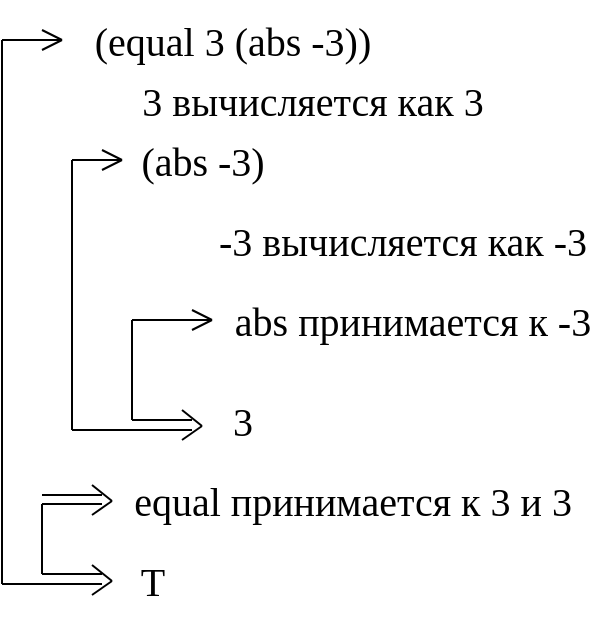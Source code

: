 <mxfile version="20.8.20" type="device"><diagram name="Trang-1" id="b3-Sf4GpCHVmlKhjPCfR"><mxGraphModel dx="784" dy="459" grid="1" gridSize="10" guides="1" tooltips="1" connect="1" arrows="1" fold="1" page="1" pageScale="1" pageWidth="827" pageHeight="1169" math="0" shadow="0"><root><mxCell id="0"/><mxCell id="1" parent="0"/><mxCell id="HfY6jWfx85sxKhrMZY9A-29" value="" style="endArrow=none;html=1;rounded=0;fontFamily=Times New Roman;fontSize=20;" edge="1" parent="1"><mxGeometry width="50" height="50" relative="1" as="geometry"><mxPoint x="110" y="80" as="sourcePoint"/><mxPoint x="100" y="85" as="targetPoint"/></mxGeometry></mxCell><mxCell id="HfY6jWfx85sxKhrMZY9A-1" value="" style="endArrow=none;html=1;rounded=0;" edge="1" parent="1"><mxGeometry width="50" height="50" relative="1" as="geometry"><mxPoint x="80" y="352" as="sourcePoint"/><mxPoint x="80" y="80" as="targetPoint"/></mxGeometry></mxCell><mxCell id="HfY6jWfx85sxKhrMZY9A-3" value="&lt;font face=&quot;Times New Roman&quot; style=&quot;font-size: 20px;&quot;&gt;(equal 3 (abs -3))&lt;/font&gt;" style="text;html=1;align=center;verticalAlign=middle;resizable=0;points=[];autosize=1;strokeColor=none;fillColor=none;" vertex="1" parent="1"><mxGeometry x="115" y="60" width="160" height="40" as="geometry"/></mxCell><mxCell id="HfY6jWfx85sxKhrMZY9A-4" value="3 вычисляется как 3" style="text;html=1;align=center;verticalAlign=middle;resizable=0;points=[];autosize=1;strokeColor=none;fillColor=none;fontSize=20;fontFamily=Times New Roman;" vertex="1" parent="1"><mxGeometry x="140" y="90" width="190" height="40" as="geometry"/></mxCell><mxCell id="HfY6jWfx85sxKhrMZY9A-5" value="3" style="text;html=1;align=center;verticalAlign=middle;resizable=0;points=[];autosize=1;strokeColor=none;fillColor=none;fontSize=20;fontFamily=Times New Roman;" vertex="1" parent="1"><mxGeometry x="185" y="250" width="30" height="40" as="geometry"/></mxCell><mxCell id="HfY6jWfx85sxKhrMZY9A-6" value="T" style="text;html=1;align=center;verticalAlign=middle;resizable=0;points=[];autosize=1;strokeColor=none;fillColor=none;fontSize=20;fontFamily=Times New Roman;" vertex="1" parent="1"><mxGeometry x="135" y="330" width="40" height="40" as="geometry"/></mxCell><mxCell id="HfY6jWfx85sxKhrMZY9A-7" value="-3 вычисляется как -3" style="text;html=1;align=center;verticalAlign=middle;resizable=0;points=[];autosize=1;strokeColor=none;fillColor=none;fontSize=20;fontFamily=Times New Roman;" vertex="1" parent="1"><mxGeometry x="175" y="160" width="210" height="40" as="geometry"/></mxCell><mxCell id="HfY6jWfx85sxKhrMZY9A-8" value="(abs -3)" style="text;html=1;align=center;verticalAlign=middle;resizable=0;points=[];autosize=1;strokeColor=none;fillColor=none;fontSize=20;fontFamily=Times New Roman;" vertex="1" parent="1"><mxGeometry x="135" y="120" width="90" height="40" as="geometry"/></mxCell><mxCell id="HfY6jWfx85sxKhrMZY9A-9" value="abs принимается к -3" style="text;html=1;align=center;verticalAlign=middle;resizable=0;points=[];autosize=1;strokeColor=none;fillColor=none;fontSize=20;fontFamily=Times New Roman;" vertex="1" parent="1"><mxGeometry x="185" y="200" width="200" height="40" as="geometry"/></mxCell><mxCell id="HfY6jWfx85sxKhrMZY9A-10" value="equal принимается к 3 и 3" style="text;html=1;align=center;verticalAlign=middle;resizable=0;points=[];autosize=1;strokeColor=none;fillColor=none;fontSize=20;fontFamily=Times New Roman;" vertex="1" parent="1"><mxGeometry x="135" y="290" width="240" height="40" as="geometry"/></mxCell><mxCell id="HfY6jWfx85sxKhrMZY9A-11" value="" style="endArrow=none;html=1;rounded=0;fontFamily=Times New Roman;fontSize=20;" edge="1" parent="1"><mxGeometry width="50" height="50" relative="1" as="geometry"><mxPoint x="115" y="275" as="sourcePoint"/><mxPoint x="115" y="140" as="targetPoint"/></mxGeometry></mxCell><mxCell id="HfY6jWfx85sxKhrMZY9A-14" value="" style="endArrow=none;html=1;rounded=0;fontFamily=Times New Roman;fontSize=20;" edge="1" parent="1"><mxGeometry width="50" height="50" relative="1" as="geometry"><mxPoint x="145" y="270" as="sourcePoint"/><mxPoint x="145" y="220" as="targetPoint"/></mxGeometry></mxCell><mxCell id="HfY6jWfx85sxKhrMZY9A-16" value="" style="endArrow=none;html=1;rounded=0;fontFamily=Times New Roman;fontSize=20;" edge="1" parent="1"><mxGeometry width="50" height="50" relative="1" as="geometry"><mxPoint x="145" y="270" as="sourcePoint"/><mxPoint x="175" y="270" as="targetPoint"/></mxGeometry></mxCell><mxCell id="HfY6jWfx85sxKhrMZY9A-21" value="" style="endArrow=none;html=1;rounded=0;fontFamily=Times New Roman;fontSize=20;" edge="1" parent="1"><mxGeometry width="50" height="50" relative="1" as="geometry"><mxPoint x="115" y="275" as="sourcePoint"/><mxPoint x="175" y="275" as="targetPoint"/></mxGeometry></mxCell><mxCell id="HfY6jWfx85sxKhrMZY9A-27" value="" style="endArrow=none;html=1;rounded=0;fontFamily=Times New Roman;fontSize=20;" edge="1" parent="1"><mxGeometry width="50" height="50" relative="1" as="geometry"><mxPoint x="80" y="80" as="sourcePoint"/><mxPoint x="110" y="80" as="targetPoint"/></mxGeometry></mxCell><mxCell id="HfY6jWfx85sxKhrMZY9A-28" value="" style="endArrow=none;html=1;rounded=0;fontFamily=Times New Roman;fontSize=20;" edge="1" parent="1"><mxGeometry width="50" height="50" relative="1" as="geometry"><mxPoint x="100" y="75" as="sourcePoint"/><mxPoint x="110" y="80" as="targetPoint"/></mxGeometry></mxCell><mxCell id="HfY6jWfx85sxKhrMZY9A-30" value="" style="endArrow=none;html=1;rounded=0;fontFamily=Times New Roman;fontSize=20;" edge="1" parent="1"><mxGeometry width="50" height="50" relative="1" as="geometry"><mxPoint x="140" y="140" as="sourcePoint"/><mxPoint x="130" y="145" as="targetPoint"/></mxGeometry></mxCell><mxCell id="HfY6jWfx85sxKhrMZY9A-31" value="" style="endArrow=none;html=1;rounded=0;fontFamily=Times New Roman;fontSize=20;" edge="1" parent="1"><mxGeometry width="50" height="50" relative="1" as="geometry"><mxPoint x="130" y="135" as="sourcePoint"/><mxPoint x="140" y="140" as="targetPoint"/></mxGeometry></mxCell><mxCell id="HfY6jWfx85sxKhrMZY9A-32" value="" style="endArrow=none;html=1;rounded=0;fontFamily=Times New Roman;fontSize=20;" edge="1" parent="1"><mxGeometry width="50" height="50" relative="1" as="geometry"><mxPoint x="115" y="140" as="sourcePoint"/><mxPoint x="139" y="140" as="targetPoint"/></mxGeometry></mxCell><mxCell id="HfY6jWfx85sxKhrMZY9A-33" value="" style="endArrow=none;html=1;rounded=0;fontFamily=Times New Roman;fontSize=20;" edge="1" parent="1"><mxGeometry width="50" height="50" relative="1" as="geometry"><mxPoint x="185" y="220" as="sourcePoint"/><mxPoint x="175" y="225" as="targetPoint"/></mxGeometry></mxCell><mxCell id="HfY6jWfx85sxKhrMZY9A-34" value="" style="endArrow=none;html=1;rounded=0;fontFamily=Times New Roman;fontSize=20;" edge="1" parent="1"><mxGeometry width="50" height="50" relative="1" as="geometry"><mxPoint x="175" y="215" as="sourcePoint"/><mxPoint x="185" y="220" as="targetPoint"/></mxGeometry></mxCell><mxCell id="HfY6jWfx85sxKhrMZY9A-35" value="" style="endArrow=none;html=1;rounded=0;fontFamily=Times New Roman;fontSize=20;" edge="1" parent="1"><mxGeometry width="50" height="50" relative="1" as="geometry"><mxPoint x="145" y="220" as="sourcePoint"/><mxPoint x="185" y="220" as="targetPoint"/></mxGeometry></mxCell><mxCell id="HfY6jWfx85sxKhrMZY9A-36" value="" style="endArrow=none;html=1;rounded=0;fontFamily=Times New Roman;fontSize=20;" edge="1" parent="1"><mxGeometry width="50" height="50" relative="1" as="geometry"><mxPoint x="180" y="273" as="sourcePoint"/><mxPoint x="170" y="280" as="targetPoint"/></mxGeometry></mxCell><mxCell id="HfY6jWfx85sxKhrMZY9A-37" value="" style="endArrow=none;html=1;rounded=0;fontFamily=Times New Roman;fontSize=20;" edge="1" parent="1"><mxGeometry width="50" height="50" relative="1" as="geometry"><mxPoint x="170" y="265" as="sourcePoint"/><mxPoint x="180" y="273" as="targetPoint"/></mxGeometry></mxCell><mxCell id="HfY6jWfx85sxKhrMZY9A-38" value="" style="endArrow=none;html=1;rounded=0;fontFamily=Times New Roman;fontSize=20;" edge="1" parent="1"><mxGeometry width="50" height="50" relative="1" as="geometry"><mxPoint x="100" y="307.5" as="sourcePoint"/><mxPoint x="130" y="307.5" as="targetPoint"/></mxGeometry></mxCell><mxCell id="HfY6jWfx85sxKhrMZY9A-39" value="" style="endArrow=none;html=1;rounded=0;fontFamily=Times New Roman;fontSize=20;" edge="1" parent="1"><mxGeometry width="50" height="50" relative="1" as="geometry"><mxPoint x="100" y="312" as="sourcePoint"/><mxPoint x="130" y="312" as="targetPoint"/></mxGeometry></mxCell><mxCell id="HfY6jWfx85sxKhrMZY9A-40" value="" style="endArrow=none;html=1;rounded=0;fontFamily=Times New Roman;fontSize=20;" edge="1" parent="1"><mxGeometry width="50" height="50" relative="1" as="geometry"><mxPoint x="135" y="310.5" as="sourcePoint"/><mxPoint x="125" y="317.5" as="targetPoint"/></mxGeometry></mxCell><mxCell id="HfY6jWfx85sxKhrMZY9A-41" value="" style="endArrow=none;html=1;rounded=0;fontFamily=Times New Roman;fontSize=20;" edge="1" parent="1"><mxGeometry width="50" height="50" relative="1" as="geometry"><mxPoint x="125" y="302.5" as="sourcePoint"/><mxPoint x="135" y="310.5" as="targetPoint"/></mxGeometry></mxCell><mxCell id="HfY6jWfx85sxKhrMZY9A-42" value="" style="endArrow=none;html=1;rounded=0;fontFamily=Times New Roman;fontSize=20;" edge="1" parent="1"><mxGeometry width="50" height="50" relative="1" as="geometry"><mxPoint x="100" y="347" as="sourcePoint"/><mxPoint x="100" y="312" as="targetPoint"/></mxGeometry></mxCell><mxCell id="HfY6jWfx85sxKhrMZY9A-46" value="" style="endArrow=none;html=1;rounded=0;fontFamily=Times New Roman;fontSize=20;" edge="1" parent="1"><mxGeometry width="50" height="50" relative="1" as="geometry"><mxPoint x="100" y="347" as="sourcePoint"/><mxPoint x="130" y="347" as="targetPoint"/></mxGeometry></mxCell><mxCell id="HfY6jWfx85sxKhrMZY9A-47" value="" style="endArrow=none;html=1;rounded=0;fontFamily=Times New Roman;fontSize=20;" edge="1" parent="1"><mxGeometry width="50" height="50" relative="1" as="geometry"><mxPoint x="80" y="352" as="sourcePoint"/><mxPoint x="130" y="352" as="targetPoint"/></mxGeometry></mxCell><mxCell id="HfY6jWfx85sxKhrMZY9A-48" value="" style="endArrow=none;html=1;rounded=0;fontFamily=Times New Roman;fontSize=20;" edge="1" parent="1"><mxGeometry width="50" height="50" relative="1" as="geometry"><mxPoint x="135" y="350.5" as="sourcePoint"/><mxPoint x="125" y="357.5" as="targetPoint"/></mxGeometry></mxCell><mxCell id="HfY6jWfx85sxKhrMZY9A-49" value="" style="endArrow=none;html=1;rounded=0;fontFamily=Times New Roman;fontSize=20;" edge="1" parent="1"><mxGeometry width="50" height="50" relative="1" as="geometry"><mxPoint x="125" y="342.5" as="sourcePoint"/><mxPoint x="135" y="350.5" as="targetPoint"/></mxGeometry></mxCell></root></mxGraphModel></diagram></mxfile>